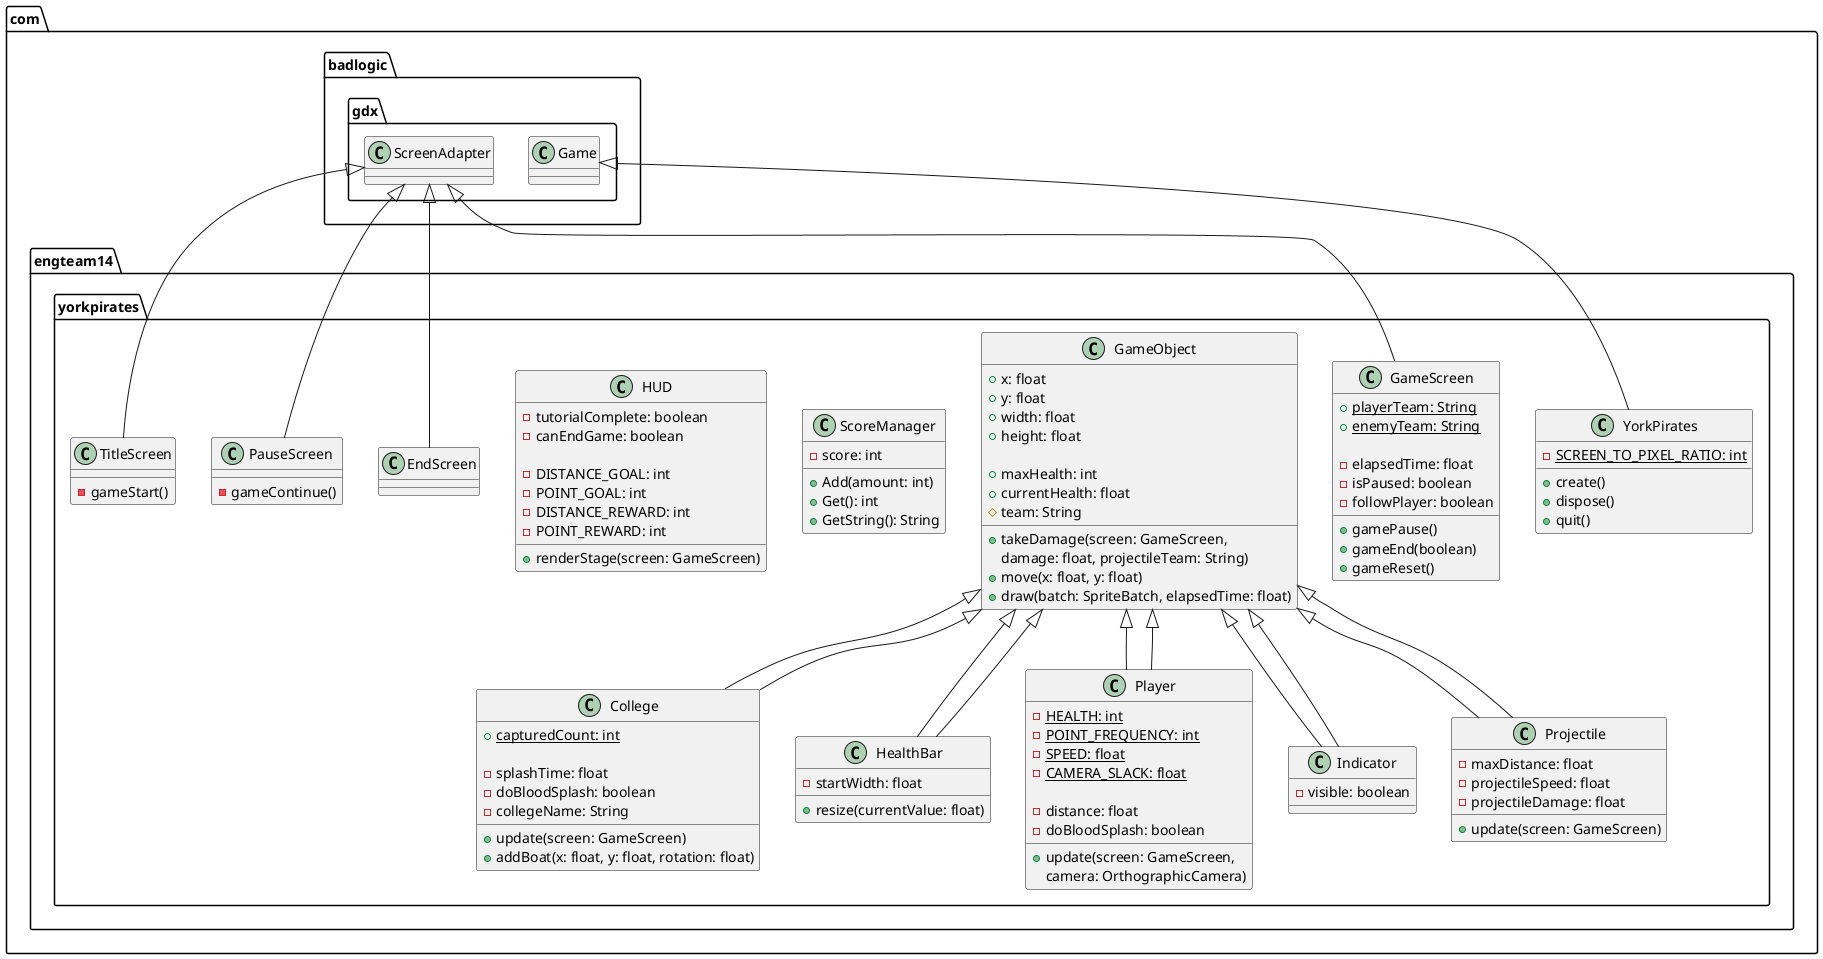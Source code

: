 @startuml

class com.engteam14.yorkpirates.GameScreen {
+ {static} playerTeam: String
+ {static} enemyTeam: String

- elapsedTime: float
- isPaused: boolean
- followPlayer: boolean

+ gamePause()
+ gameEnd(boolean)
+ gameReset()
}

class com.engteam14.yorkpirates.YorkPirates {
- {static} SCREEN_TO_PIXEL_RATIO: int

+ create()
+ dispose()
+ quit()
}

class com.engteam14.yorkpirates.GameObject {
+ x: float
+ y: float
+ width: float
+ height: float

+ maxHealth: int
+ currentHealth: float
# team: String

+ takeDamage(screen: GameScreen,
damage: float, projectileTeam: String)
+ move(x: float, y: float)
+ draw(batch: SpriteBatch, elapsedTime: float)
}

class com.engteam14.yorkpirates.ScoreManager {
- score: int
+ Add(amount: int)
+ Get(): int
+ GetString(): String
}

class com.engteam14.yorkpirates.HUD {
- tutorialComplete: boolean
- canEndGame: boolean

- DISTANCE_GOAL: int
- POINT_GOAL: int
- DISTANCE_REWARD: int
- POINT_REWARD: int

+ renderStage(screen: GameScreen)
}

class com.engteam14.yorkpirates.College {
+ {static} capturedCount: int

- splashTime: float
- doBloodSplash: boolean
- collegeName: String

+ update(screen: GameScreen)
+ addBoat(x: float, y: float, rotation: float)
}

class com.engteam14.yorkpirates.TitleScreen {
- gameStart()
}

class com.engteam14.yorkpirates.HealthBar {
- startWidth: float

+ resize(currentValue: float)
}

class com.engteam14.yorkpirates.EndScreen {
}

class com.engteam14.yorkpirates.Player {
- {static} HEALTH: int
- {static} POINT_FREQUENCY: int
- {static} SPEED: float
- {static} CAMERA_SLACK: float

- distance: float
- doBloodSplash: boolean

+ update(screen: GameScreen,
camera: OrthographicCamera)
}

class com.engteam14.yorkpirates.PauseScreen {
- gameContinue()
}

class com.engteam14.yorkpirates.Indicator {
- visible: boolean
}

class com.engteam14.yorkpirates.Projectile {
- maxDistance: float
- projectileSpeed: float
- projectileDamage: float

+ update(screen: GameScreen)
}

com.badlogic.gdx.ScreenAdapter <|-- com.engteam14.yorkpirates.GameScreen
com.badlogic.gdx.Game <|-- com.engteam14.yorkpirates.YorkPirates
com.engteam14.yorkpirates.GameObject <|-- com.engteam14.yorkpirates.College
com.badlogic.gdx.ScreenAdapter <|-- com.engteam14.yorkpirates.TitleScreen
com.engteam14.yorkpirates.GameObject <|-- com.engteam14.yorkpirates.HealthBar
com.badlogic.gdx.ScreenAdapter <|-- com.engteam14.yorkpirates.EndScreen
com.engteam14.yorkpirates.GameObject <|-- com.engteam14.yorkpirates.Player
com.badlogic.gdx.ScreenAdapter <|-- com.engteam14.yorkpirates.PauseScreen
com.engteam14.yorkpirates.GameObject <|-- com.engteam14.yorkpirates.Indicator
com.engteam14.yorkpirates.GameObject <|-- com.engteam14.yorkpirates.Projectile

com.engteam14.yorkpirates.GameObject <|-- com.engteam14.yorkpirates.College
com.engteam14.yorkpirates.GameObject <|-- com.engteam14.yorkpirates.HealthBar
com.engteam14.yorkpirates.GameObject <|-- com.engteam14.yorkpirates.Player
com.engteam14.yorkpirates.GameObject <|-- com.engteam14.yorkpirates.Indicator
com.engteam14.yorkpirates.GameObject <|-- com.engteam14.yorkpirates.Projectile

@enduml